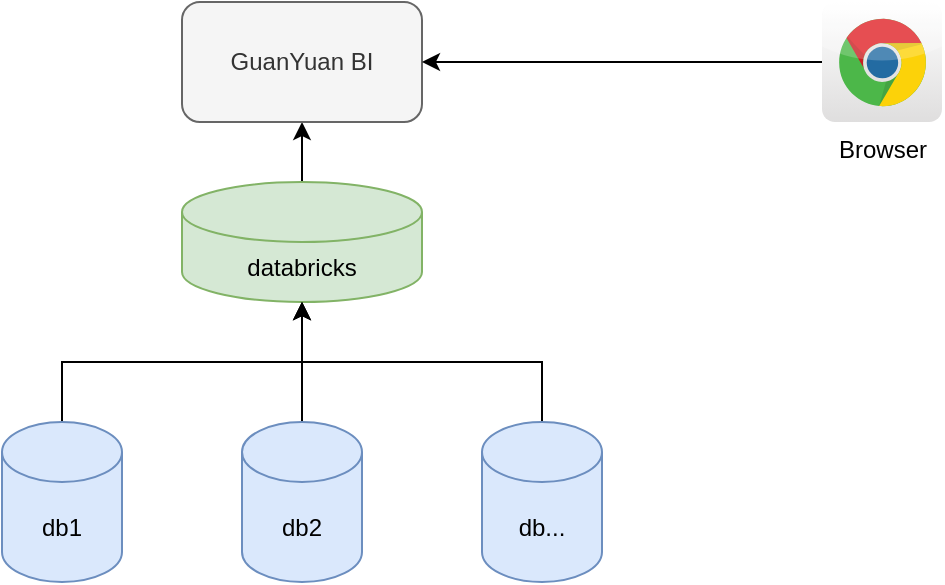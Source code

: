 <mxfile version="21.6.9" type="github" pages="4">
  <diagram name="第 1 页" id="iIqfqn4ksaIbMHNYcGh0">
    <mxGraphModel dx="851" dy="539" grid="0" gridSize="10" guides="1" tooltips="1" connect="1" arrows="1" fold="1" page="1" pageScale="1" pageWidth="827" pageHeight="1169" math="0" shadow="0">
      <root>
        <mxCell id="0" />
        <mxCell id="1" parent="0" />
        <mxCell id="adp_0FxRY_1nzXE_eq1g-4" style="edgeStyle=orthogonalEdgeStyle;rounded=0;orthogonalLoop=1;jettySize=auto;html=1;exitX=0.5;exitY=0;exitDx=0;exitDy=0;exitPerimeter=0;entryX=0.5;entryY=1;entryDx=0;entryDy=0;" parent="1" source="adp_0FxRY_1nzXE_eq1g-2" target="adp_0FxRY_1nzXE_eq1g-3" edge="1">
          <mxGeometry relative="1" as="geometry" />
        </mxCell>
        <mxCell id="adp_0FxRY_1nzXE_eq1g-2" value="databricks" style="shape=cylinder3;whiteSpace=wrap;html=1;boundedLbl=1;backgroundOutline=1;size=15;fillColor=#d5e8d4;strokeColor=#82b366;" parent="1" vertex="1">
          <mxGeometry x="250" y="280" width="120" height="60" as="geometry" />
        </mxCell>
        <mxCell id="adp_0FxRY_1nzXE_eq1g-3" value="GuanYuan BI" style="rounded=1;whiteSpace=wrap;html=1;fillColor=#f5f5f5;fontColor=#333333;strokeColor=#666666;" parent="1" vertex="1">
          <mxGeometry x="250" y="190" width="120" height="60" as="geometry" />
        </mxCell>
        <mxCell id="adp_0FxRY_1nzXE_eq1g-6" value="" style="edgeStyle=orthogonalEdgeStyle;rounded=0;orthogonalLoop=1;jettySize=auto;html=1;" parent="1" source="adp_0FxRY_1nzXE_eq1g-7" target="adp_0FxRY_1nzXE_eq1g-3" edge="1">
          <mxGeometry relative="1" as="geometry">
            <mxPoint x="325" y="120" as="sourcePoint" />
          </mxGeometry>
        </mxCell>
        <mxCell id="adp_0FxRY_1nzXE_eq1g-7" value="Browser" style="dashed=0;outlineConnect=0;html=1;align=center;labelPosition=center;verticalLabelPosition=bottom;verticalAlign=top;shape=mxgraph.webicons.chrome;gradientColor=#DFDEDE" parent="1" vertex="1">
          <mxGeometry x="570" y="190" width="60" height="60" as="geometry" />
        </mxCell>
        <mxCell id="adp_0FxRY_1nzXE_eq1g-11" style="edgeStyle=orthogonalEdgeStyle;rounded=0;orthogonalLoop=1;jettySize=auto;html=1;exitX=0.5;exitY=0;exitDx=0;exitDy=0;exitPerimeter=0;entryX=0.5;entryY=1;entryDx=0;entryDy=0;entryPerimeter=0;" parent="1" source="adp_0FxRY_1nzXE_eq1g-8" target="adp_0FxRY_1nzXE_eq1g-2" edge="1">
          <mxGeometry relative="1" as="geometry" />
        </mxCell>
        <mxCell id="adp_0FxRY_1nzXE_eq1g-8" value="db1" style="shape=cylinder3;whiteSpace=wrap;html=1;boundedLbl=1;backgroundOutline=1;size=15;fillColor=#dae8fc;strokeColor=#6c8ebf;" parent="1" vertex="1">
          <mxGeometry x="160" y="400" width="60" height="80" as="geometry" />
        </mxCell>
        <mxCell id="adp_0FxRY_1nzXE_eq1g-17" style="edgeStyle=orthogonalEdgeStyle;rounded=0;orthogonalLoop=1;jettySize=auto;html=1;exitX=0.5;exitY=0;exitDx=0;exitDy=0;exitPerimeter=0;entryX=0.5;entryY=1;entryDx=0;entryDy=0;entryPerimeter=0;" parent="1" source="adp_0FxRY_1nzXE_eq1g-9" target="adp_0FxRY_1nzXE_eq1g-2" edge="1">
          <mxGeometry relative="1" as="geometry" />
        </mxCell>
        <mxCell id="adp_0FxRY_1nzXE_eq1g-9" value="db2" style="shape=cylinder3;whiteSpace=wrap;html=1;boundedLbl=1;backgroundOutline=1;size=15;fillColor=#dae8fc;strokeColor=#6c8ebf;" parent="1" vertex="1">
          <mxGeometry x="280" y="400" width="60" height="80" as="geometry" />
        </mxCell>
        <mxCell id="adp_0FxRY_1nzXE_eq1g-16" style="edgeStyle=orthogonalEdgeStyle;rounded=0;orthogonalLoop=1;jettySize=auto;html=1;exitX=0.5;exitY=0;exitDx=0;exitDy=0;exitPerimeter=0;entryX=0.5;entryY=1;entryDx=0;entryDy=0;entryPerimeter=0;" parent="1" source="adp_0FxRY_1nzXE_eq1g-10" target="adp_0FxRY_1nzXE_eq1g-2" edge="1">
          <mxGeometry relative="1" as="geometry" />
        </mxCell>
        <mxCell id="adp_0FxRY_1nzXE_eq1g-10" value="db..." style="shape=cylinder3;whiteSpace=wrap;html=1;boundedLbl=1;backgroundOutline=1;size=15;fillColor=#dae8fc;strokeColor=#6c8ebf;" parent="1" vertex="1">
          <mxGeometry x="400" y="400" width="60" height="80" as="geometry" />
        </mxCell>
      </root>
    </mxGraphModel>
  </diagram>
  <diagram id="zmx1VQAuATt32wcFkj91" name="第 2 页">
    <mxGraphModel dx="851" dy="539" grid="0" gridSize="10" guides="1" tooltips="1" connect="1" arrows="1" fold="1" page="1" pageScale="1" pageWidth="827" pageHeight="1169" math="0" shadow="0">
      <root>
        <mxCell id="0" />
        <mxCell id="1" parent="0" />
        <mxCell id="rDVuCcIxZSyjFRRHxwcq-9" style="edgeStyle=orthogonalEdgeStyle;rounded=0;orthogonalLoop=1;jettySize=auto;html=1;exitX=0.5;exitY=0;exitDx=0;exitDy=0;" parent="1" source="rDVuCcIxZSyjFRRHxwcq-1" edge="1">
          <mxGeometry relative="1" as="geometry">
            <mxPoint x="236" y="363" as="targetPoint" />
          </mxGeometry>
        </mxCell>
        <mxCell id="rDVuCcIxZSyjFRRHxwcq-1" value="数据收集" style="rounded=1;whiteSpace=wrap;html=1;fillColor=#dae8fc;strokeColor=#6c8ebf;" parent="1" vertex="1">
          <mxGeometry x="176" y="376" width="120" height="60" as="geometry" />
        </mxCell>
        <mxCell id="rDVuCcIxZSyjFRRHxwcq-10" style="edgeStyle=orthogonalEdgeStyle;rounded=0;orthogonalLoop=1;jettySize=auto;html=1;exitX=0.5;exitY=0;exitDx=0;exitDy=0;" parent="1" source="rDVuCcIxZSyjFRRHxwcq-3" edge="1">
          <mxGeometry relative="1" as="geometry">
            <mxPoint x="237" y="288" as="targetPoint" />
          </mxGeometry>
        </mxCell>
        <mxCell id="rDVuCcIxZSyjFRRHxwcq-3" value="数据清洗" style="rounded=1;whiteSpace=wrap;html=1;fillColor=#dae8fc;strokeColor=#6c8ebf;" parent="1" vertex="1">
          <mxGeometry x="177" y="302" width="120" height="60" as="geometry" />
        </mxCell>
        <mxCell id="rDVuCcIxZSyjFRRHxwcq-11" style="edgeStyle=orthogonalEdgeStyle;rounded=0;orthogonalLoop=1;jettySize=auto;html=1;exitX=0.5;exitY=0;exitDx=0;exitDy=0;" parent="1" source="rDVuCcIxZSyjFRRHxwcq-4" edge="1">
          <mxGeometry relative="1" as="geometry">
            <mxPoint x="237" y="214" as="targetPoint" />
          </mxGeometry>
        </mxCell>
        <mxCell id="rDVuCcIxZSyjFRRHxwcq-4" value="数据集成" style="rounded=1;whiteSpace=wrap;html=1;fillColor=#dae8fc;strokeColor=#6c8ebf;" parent="1" vertex="1">
          <mxGeometry x="177" y="227" width="120" height="60" as="geometry" />
        </mxCell>
        <mxCell id="rDVuCcIxZSyjFRRHxwcq-12" style="edgeStyle=orthogonalEdgeStyle;rounded=0;orthogonalLoop=1;jettySize=auto;html=1;exitX=0.5;exitY=0;exitDx=0;exitDy=0;entryX=0.5;entryY=1;entryDx=0;entryDy=0;" parent="1" source="rDVuCcIxZSyjFRRHxwcq-5" target="rDVuCcIxZSyjFRRHxwcq-7" edge="1">
          <mxGeometry relative="1" as="geometry" />
        </mxCell>
        <mxCell id="rDVuCcIxZSyjFRRHxwcq-5" value="数据建模" style="rounded=1;whiteSpace=wrap;html=1;fillColor=#dae8fc;strokeColor=#6c8ebf;" parent="1" vertex="1">
          <mxGeometry x="178" y="153" width="120" height="60" as="geometry" />
        </mxCell>
        <mxCell id="rDVuCcIxZSyjFRRHxwcq-7" value="数据可视化" style="rounded=1;whiteSpace=wrap;html=1;fillColor=#dae8fc;strokeColor=#6c8ebf;" parent="1" vertex="1">
          <mxGeometry x="178" y="78" width="120" height="60" as="geometry" />
        </mxCell>
        <mxCell id="rDVuCcIxZSyjFRRHxwcq-13" value="从各个数据源中获取原始数据" style="text;html=1;strokeColor=none;fillColor=none;align=center;verticalAlign=middle;whiteSpace=wrap;rounded=0;" parent="1" vertex="1">
          <mxGeometry x="346" y="391" width="184" height="32" as="geometry" />
        </mxCell>
        <mxCell id="rDVuCcIxZSyjFRRHxwcq-14" value="对原始数据进行初步处理，包括异常值、缺失值、重复值等" style="text;html=1;strokeColor=none;fillColor=none;align=center;verticalAlign=middle;whiteSpace=wrap;rounded=0;" parent="1" vertex="1">
          <mxGeometry x="349" y="314" width="184" height="32" as="geometry" />
        </mxCell>
        <mxCell id="rDVuCcIxZSyjFRRHxwcq-15" value="对原始数据进行初步处理，包括异常值、缺失值、重复值等" style="text;html=1;strokeColor=none;fillColor=none;align=center;verticalAlign=middle;whiteSpace=wrap;rounded=0;" parent="1" vertex="1">
          <mxGeometry x="349" y="237" width="184" height="32" as="geometry" />
        </mxCell>
        <mxCell id="rDVuCcIxZSyjFRRHxwcq-16" value="对原始数据进行初步处理，包括异常值、缺失值、重复值等" style="text;html=1;strokeColor=none;fillColor=none;align=center;verticalAlign=middle;whiteSpace=wrap;rounded=0;" parent="1" vertex="1">
          <mxGeometry x="346" y="163" width="184" height="32" as="geometry" />
        </mxCell>
        <mxCell id="rDVuCcIxZSyjFRRHxwcq-17" value="对原始数据进行初步处理，包括异常值、缺失值、重复值等" style="text;html=1;strokeColor=none;fillColor=none;align=center;verticalAlign=middle;whiteSpace=wrap;rounded=0;" parent="1" vertex="1">
          <mxGeometry x="353" y="89" width="184" height="32" as="geometry" />
        </mxCell>
      </root>
    </mxGraphModel>
  </diagram>
  <diagram id="da_24i-EKpBw-iVq5bJg" name="第 3 页">
    <mxGraphModel dx="954" dy="648" grid="0" gridSize="10" guides="1" tooltips="1" connect="1" arrows="1" fold="1" page="1" pageScale="1" pageWidth="827" pageHeight="1169" math="0" shadow="0">
      <root>
        <mxCell id="0" />
        <mxCell id="1" parent="0" />
        <mxCell id="J4y-noNFShpgU4IHrHmP-4" value="" style="rounded=0;whiteSpace=wrap;html=1;dashed=1;fillColor=none;" parent="1" vertex="1">
          <mxGeometry x="82" y="294" width="382" height="68" as="geometry" />
        </mxCell>
        <mxCell id="J4y-noNFShpgU4IHrHmP-7" value="" style="rounded=0;whiteSpace=wrap;html=1;dashed=1;fillColor=none;" parent="1" vertex="1">
          <mxGeometry x="83" y="116" width="381" height="176" as="geometry" />
        </mxCell>
        <mxCell id="J4y-noNFShpgU4IHrHmP-1" value="Business Data" style="rounded=1;whiteSpace=wrap;html=1;fillColor=#dae8fc;strokeColor=#6c8ebf;" parent="1" vertex="1">
          <mxGeometry x="193" y="304" width="120" height="45" as="geometry" />
        </mxCell>
        <mxCell id="J4y-noNFShpgU4IHrHmP-3" value="Business Data 2" style="rounded=1;whiteSpace=wrap;html=1;fillColor=#dae8fc;strokeColor=#6c8ebf;" parent="1" vertex="1">
          <mxGeometry x="326" y="305" width="120" height="45" as="geometry" />
        </mxCell>
        <mxCell id="J4y-noNFShpgU4IHrHmP-5" value="ODS" style="rounded=1;whiteSpace=wrap;html=1;fillColor=#dae8fc;strokeColor=#6c8ebf;" parent="1" vertex="1">
          <mxGeometry x="195" y="232" width="249" height="45" as="geometry" />
        </mxCell>
        <mxCell id="J4y-noNFShpgU4IHrHmP-6" value="EDW" style="rounded=1;whiteSpace=wrap;html=1;fillColor=#dae8fc;strokeColor=#6c8ebf;" parent="1" vertex="1">
          <mxGeometry x="195" y="178" width="247" height="48" as="geometry" />
        </mxCell>
        <mxCell id="J4y-noNFShpgU4IHrHmP-9" value="DM" style="rounded=1;whiteSpace=wrap;html=1;fillColor=#dae8fc;strokeColor=#6c8ebf;" parent="1" vertex="1">
          <mxGeometry x="196" y="128" width="247" height="41" as="geometry" />
        </mxCell>
        <mxCell id="J4y-noNFShpgU4IHrHmP-10" value="" style="rounded=0;whiteSpace=wrap;html=1;dashed=1;fillColor=none;" parent="1" vertex="1">
          <mxGeometry x="85" y="49" width="379" height="63" as="geometry" />
        </mxCell>
        <mxCell id="J4y-noNFShpgU4IHrHmP-11" value="Reports" style="rounded=1;whiteSpace=wrap;html=1;fillColor=#dae8fc;strokeColor=#6c8ebf;" parent="1" vertex="1">
          <mxGeometry x="195" y="60" width="113" height="41" as="geometry" />
        </mxCell>
        <mxCell id="J4y-noNFShpgU4IHrHmP-12" value="AD-hoc" style="rounded=1;whiteSpace=wrap;html=1;fillColor=#dae8fc;strokeColor=#6c8ebf;" parent="1" vertex="1">
          <mxGeometry x="326" y="60" width="113" height="41" as="geometry" />
        </mxCell>
        <mxCell id="J4y-noNFShpgU4IHrHmP-14" value="Data Source" style="text;html=1;strokeColor=none;fillColor=none;align=center;verticalAlign=middle;whiteSpace=wrap;rounded=0;" parent="1" vertex="1">
          <mxGeometry x="88" y="315" width="60" height="30" as="geometry" />
        </mxCell>
        <mxCell id="J4y-noNFShpgU4IHrHmP-15" value="Data Warehouse" style="text;html=1;strokeColor=none;fillColor=none;align=center;verticalAlign=middle;whiteSpace=wrap;rounded=0;" parent="1" vertex="1">
          <mxGeometry x="93" y="193" width="60" height="30" as="geometry" />
        </mxCell>
        <mxCell id="J4y-noNFShpgU4IHrHmP-17" value="Data&amp;nbsp;&lt;br&gt;Visualization" style="text;html=1;strokeColor=none;fillColor=none;align=center;verticalAlign=middle;whiteSpace=wrap;rounded=0;" parent="1" vertex="1">
          <mxGeometry x="91" y="72" width="62" height="29" as="geometry" />
        </mxCell>
      </root>
    </mxGraphModel>
  </diagram>
  <diagram id="xNhlrNjg6j5mtNs9Z3YC" name="第 4 页">
    <mxGraphModel dx="954" dy="648" grid="0" gridSize="10" guides="1" tooltips="1" connect="1" arrows="1" fold="1" page="1" pageScale="1" pageWidth="827" pageHeight="1169" math="0" shadow="0">
      <root>
        <mxCell id="0" />
        <mxCell id="1" parent="0" />
        <mxCell id="7d8zp5YQBv8TgM-_PzjD-3" value="" style="rounded=0;whiteSpace=wrap;html=1;" parent="1" vertex="1">
          <mxGeometry x="200" y="147" width="326" height="245" as="geometry" />
        </mxCell>
        <mxCell id="7d8zp5YQBv8TgM-_PzjD-25" value="" style="rounded=0;whiteSpace=wrap;html=1;fillColor=#dae8fc;strokeColor=#6c8ebf;" parent="1" vertex="1">
          <mxGeometry x="375" y="179" width="64" height="155" as="geometry" />
        </mxCell>
        <mxCell id="7d8zp5YQBv8TgM-_PzjD-24" style="edgeStyle=orthogonalEdgeStyle;rounded=0;orthogonalLoop=1;jettySize=auto;html=1;exitX=1;exitY=0.5;exitDx=0;exitDy=0;exitPerimeter=0;entryX=0.006;entryY=0.4;entryDx=0;entryDy=0;entryPerimeter=0;" parent="1" source="7d8zp5YQBv8TgM-_PzjD-1" target="7d8zp5YQBv8TgM-_PzjD-3" edge="1">
          <mxGeometry relative="1" as="geometry" />
        </mxCell>
        <mxCell id="7d8zp5YQBv8TgM-_PzjD-1" value="ERP" style="shape=cylinder3;whiteSpace=wrap;html=1;boundedLbl=1;backgroundOutline=1;size=15;fillColor=#dae8fc;strokeColor=#6c8ebf;" parent="1" vertex="1">
          <mxGeometry x="77" y="212" width="64" height="66" as="geometry" />
        </mxCell>
        <mxCell id="7d8zp5YQBv8TgM-_PzjD-7" style="edgeStyle=orthogonalEdgeStyle;rounded=0;orthogonalLoop=1;jettySize=auto;html=1;exitX=1;exitY=0.5;exitDx=0;exitDy=0;exitPerimeter=0;entryX=0.009;entryY=0.714;entryDx=0;entryDy=0;entryPerimeter=0;" parent="1" source="7d8zp5YQBv8TgM-_PzjD-2" target="7d8zp5YQBv8TgM-_PzjD-3" edge="1">
          <mxGeometry relative="1" as="geometry" />
        </mxCell>
        <mxCell id="7d8zp5YQBv8TgM-_PzjD-2" value="Other&lt;br&gt;..." style="shape=cylinder3;whiteSpace=wrap;html=1;boundedLbl=1;backgroundOutline=1;size=15;fillColor=#dae8fc;strokeColor=#6c8ebf;" parent="1" vertex="1">
          <mxGeometry x="77" y="289" width="64" height="66" as="geometry" />
        </mxCell>
        <mxCell id="7d8zp5YQBv8TgM-_PzjD-23" style="edgeStyle=orthogonalEdgeStyle;rounded=0;orthogonalLoop=1;jettySize=auto;html=1;exitX=1;exitY=0.5;exitDx=0;exitDy=0;entryX=0;entryY=0.5;entryDx=0;entryDy=0;" parent="1" source="7d8zp5YQBv8TgM-_PzjD-3" target="7d8zp5YQBv8TgM-_PzjD-17" edge="1">
          <mxGeometry relative="1" as="geometry" />
        </mxCell>
        <mxCell id="7d8zp5YQBv8TgM-_PzjD-4" value="DataWarehouse" style="text;html=1;strokeColor=none;fillColor=none;align=center;verticalAlign=middle;whiteSpace=wrap;rounded=0;" parent="1" vertex="1">
          <mxGeometry x="223" y="147" width="60" height="30" as="geometry" />
        </mxCell>
        <mxCell id="7d8zp5YQBv8TgM-_PzjD-15" style="edgeStyle=orthogonalEdgeStyle;rounded=0;orthogonalLoop=1;jettySize=auto;html=1;exitX=1;exitY=0.25;exitDx=0;exitDy=0;entryX=0.022;entryY=0.329;entryDx=0;entryDy=0;entryPerimeter=0;" parent="1" source="7d8zp5YQBv8TgM-_PzjD-5" target="7d8zp5YQBv8TgM-_PzjD-9" edge="1">
          <mxGeometry relative="1" as="geometry" />
        </mxCell>
        <mxCell id="7d8zp5YQBv8TgM-_PzjD-16" style="edgeStyle=orthogonalEdgeStyle;rounded=0;orthogonalLoop=1;jettySize=auto;html=1;exitX=1;exitY=0.75;exitDx=0;exitDy=0;" parent="1" source="7d8zp5YQBv8TgM-_PzjD-5" target="7d8zp5YQBv8TgM-_PzjD-8" edge="1">
          <mxGeometry relative="1" as="geometry" />
        </mxCell>
        <mxCell id="7d8zp5YQBv8TgM-_PzjD-5" value="ODS" style="rounded=0;whiteSpace=wrap;html=1;fillColor=#dae8fc;strokeColor=#6c8ebf;" parent="1" vertex="1">
          <mxGeometry x="220" y="179" width="42" height="202" as="geometry" />
        </mxCell>
        <mxCell id="7d8zp5YQBv8TgM-_PzjD-8" value="DIM" style="rounded=0;whiteSpace=wrap;html=1;fillColor=#dae8fc;strokeColor=#6c8ebf;" parent="1" vertex="1">
          <mxGeometry x="299" y="347" width="141" height="32" as="geometry" />
        </mxCell>
        <mxCell id="7d8zp5YQBv8TgM-_PzjD-9" value="" style="rounded=0;whiteSpace=wrap;html=1;fillColor=#dae8fc;strokeColor=#6c8ebf;" parent="1" vertex="1">
          <mxGeometry x="301" y="179" width="64" height="155" as="geometry" />
        </mxCell>
        <mxCell id="7d8zp5YQBv8TgM-_PzjD-10" value="Subject1" style="rounded=1;whiteSpace=wrap;html=1;fillColor=#d5e8d4;strokeColor=#82b366;" parent="1" vertex="1">
          <mxGeometry x="326" y="201" width="84" height="29" as="geometry" />
        </mxCell>
        <mxCell id="7d8zp5YQBv8TgM-_PzjD-11" value="Subject2" style="rounded=1;whiteSpace=wrap;html=1;fillColor=#d5e8d4;strokeColor=#82b366;" parent="1" vertex="1">
          <mxGeometry x="326" y="244" width="84" height="29" as="geometry" />
        </mxCell>
        <mxCell id="7d8zp5YQBv8TgM-_PzjD-12" value="SubjectN" style="rounded=1;whiteSpace=wrap;html=1;fillColor=#d5e8d4;strokeColor=#82b366;" parent="1" vertex="1">
          <mxGeometry x="326" y="287" width="84" height="29" as="geometry" />
        </mxCell>
        <mxCell id="7d8zp5YQBv8TgM-_PzjD-13" value="ADS" style="rounded=0;whiteSpace=wrap;html=1;fillColor=#dae8fc;strokeColor=#6c8ebf;" parent="1" vertex="1">
          <mxGeometry x="463" y="177" width="42" height="202" as="geometry" />
        </mxCell>
        <mxCell id="7d8zp5YQBv8TgM-_PzjD-17" value="" style="rounded=0;whiteSpace=wrap;html=1;" parent="1" vertex="1">
          <mxGeometry x="587" y="148" width="120" height="244" as="geometry" />
        </mxCell>
        <mxCell id="7d8zp5YQBv8TgM-_PzjD-18" value="BI" style="text;html=1;strokeColor=none;fillColor=none;align=center;verticalAlign=middle;whiteSpace=wrap;rounded=0;" parent="1" vertex="1">
          <mxGeometry x="586" y="152" width="60" height="30" as="geometry" />
        </mxCell>
        <mxCell id="7d8zp5YQBv8TgM-_PzjD-19" value="Chart" style="rounded=1;whiteSpace=wrap;html=1;fillColor=#dae8fc;strokeColor=#6c8ebf;" parent="1" vertex="1">
          <mxGeometry x="605" y="301" width="84" height="29" as="geometry" />
        </mxCell>
        <mxCell id="7d8zp5YQBv8TgM-_PzjD-20" value="Report" style="rounded=1;whiteSpace=wrap;html=1;fillColor=#dae8fc;strokeColor=#6c8ebf;" parent="1" vertex="1">
          <mxGeometry x="605" y="209" width="84" height="29" as="geometry" />
        </mxCell>
        <mxCell id="7d8zp5YQBv8TgM-_PzjD-22" value="Ad-hoc" style="rounded=1;whiteSpace=wrap;html=1;fillColor=#dae8fc;strokeColor=#6c8ebf;" parent="1" vertex="1">
          <mxGeometry x="605" y="255" width="84" height="29" as="geometry" />
        </mxCell>
        <mxCell id="7d8zp5YQBv8TgM-_PzjD-26" value="DWD" style="text;html=1;strokeColor=none;fillColor=none;align=center;verticalAlign=middle;whiteSpace=wrap;rounded=0;" parent="1" vertex="1">
          <mxGeometry x="290" y="177" width="60" height="30" as="geometry" />
        </mxCell>
        <mxCell id="7d8zp5YQBv8TgM-_PzjD-27" value="DWS" style="text;html=1;strokeColor=none;fillColor=none;align=center;verticalAlign=middle;whiteSpace=wrap;rounded=0;" parent="1" vertex="1">
          <mxGeometry x="363" y="175" width="60" height="30" as="geometry" />
        </mxCell>
      </root>
    </mxGraphModel>
  </diagram>
</mxfile>
